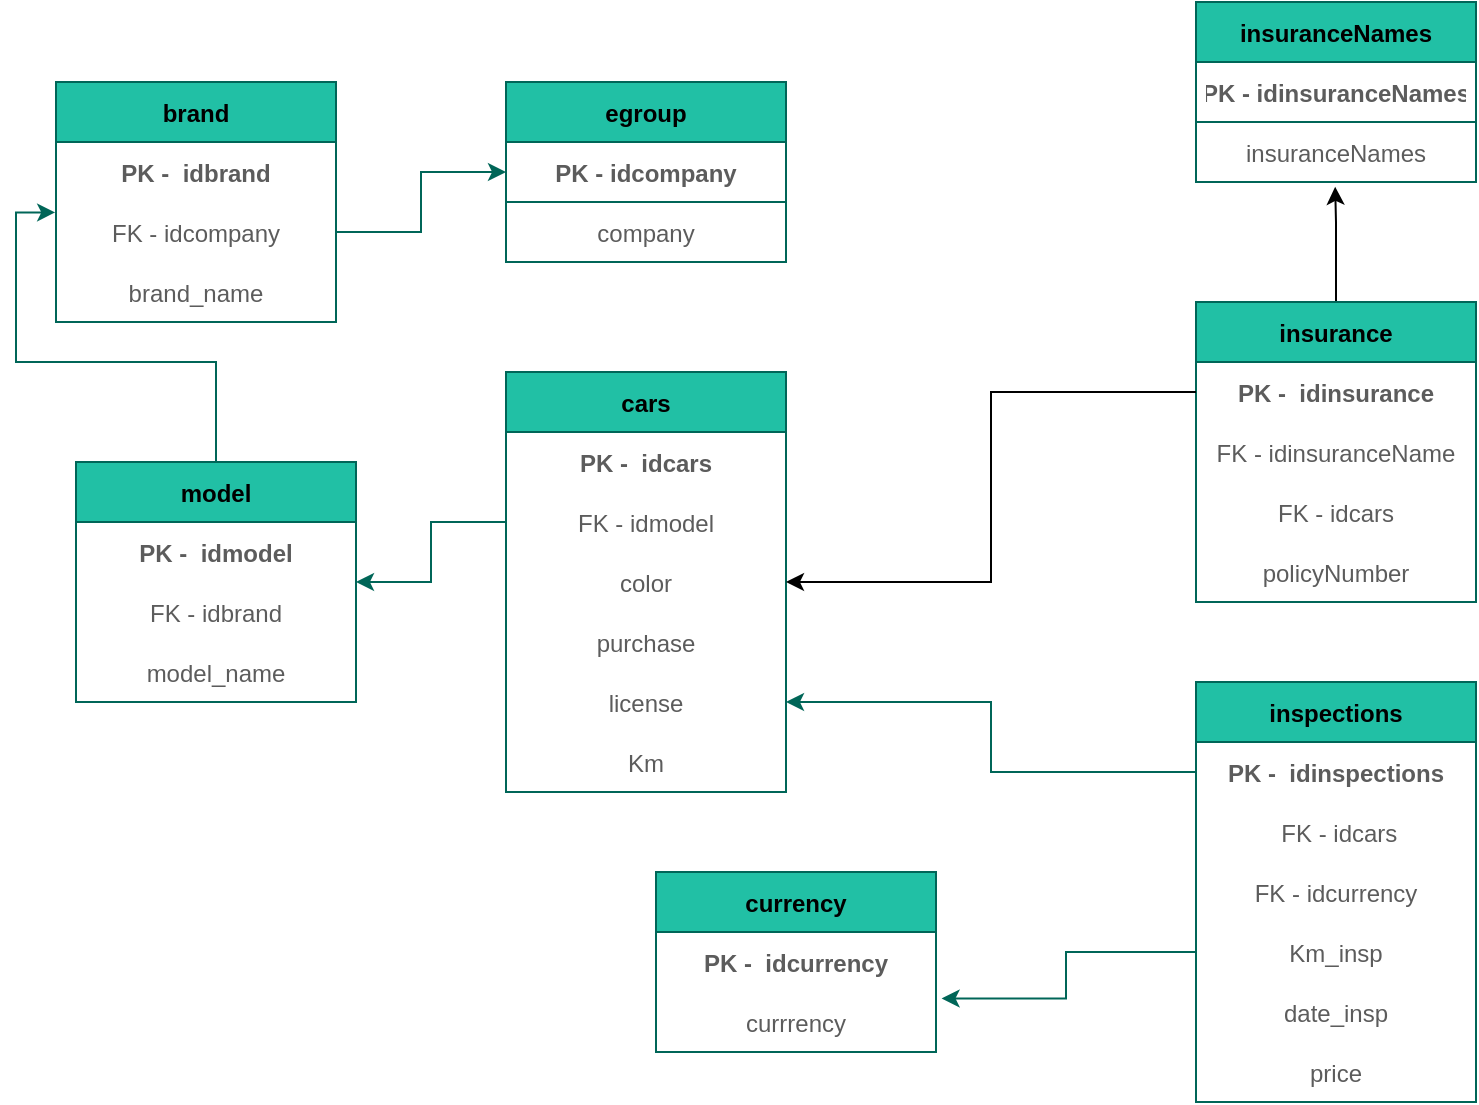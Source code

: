 <mxfile version="20.2.3" type="device"><diagram id="R2lEEEUBdFMjLlhIrx00" name="Page-1"><mxGraphModel dx="1038" dy="649" grid="1" gridSize="10" guides="1" tooltips="1" connect="1" arrows="1" fold="1" page="1" pageScale="1" pageWidth="850" pageHeight="1100" math="0" shadow="0" extFonts="Permanent Marker^https://fonts.googleapis.com/css?family=Permanent+Marker"><root><mxCell id="0"/><mxCell id="1" parent="0"/><mxCell id="J1uoBcUsxYdKNJoF5jSG-1" value="egroup" style="swimlane;fontStyle=1;childLayout=stackLayout;horizontal=1;startSize=30;horizontalStack=0;resizeParent=1;resizeParentMax=0;resizeLast=0;collapsible=1;marginBottom=0;fillColor=#21C0A5;strokeColor=#006658;swimlaneFillColor=none;fontColor=default;labelBorderColor=none;labelBackgroundColor=none;" parent="1" vertex="1"><mxGeometry x="285" y="110" width="140" height="90" as="geometry"><mxRectangle x="70" y="90" width="80" height="30" as="alternateBounds"/></mxGeometry></mxCell><mxCell id="J1uoBcUsxYdKNJoF5jSG-2" value="PK - idcompany" style="text;strokeColor=#006658;fillColor=none;align=center;verticalAlign=middle;spacingLeft=4;spacingRight=4;overflow=hidden;points=[[0,0.5],[1,0.5]];portConstraint=eastwest;rotatable=0;rounded=0;fontColor=#5C5C5C;fontStyle=1;labelBackgroundColor=none;" parent="J1uoBcUsxYdKNJoF5jSG-1" vertex="1"><mxGeometry y="30" width="140" height="30" as="geometry"/></mxCell><mxCell id="J1uoBcUsxYdKNJoF5jSG-3" value="company" style="text;strokeColor=none;fillColor=none;align=center;verticalAlign=middle;spacingLeft=4;spacingRight=4;overflow=hidden;points=[[0,0.5],[1,0.5]];portConstraint=eastwest;rotatable=0;fontColor=#5C5C5C;labelBackgroundColor=none;" parent="J1uoBcUsxYdKNJoF5jSG-1" vertex="1"><mxGeometry y="60" width="140" height="30" as="geometry"/></mxCell><mxCell id="J1uoBcUsxYdKNJoF5jSG-8" value="brand" style="swimlane;fontStyle=1;childLayout=stackLayout;horizontal=1;startSize=30;horizontalStack=0;resizeParent=1;resizeParentMax=0;resizeLast=0;collapsible=1;marginBottom=0;fontColor=#000000;strokeColor=#006658;fillColor=#21C0A5;" parent="1" vertex="1"><mxGeometry x="60" y="110" width="140" height="120" as="geometry"/></mxCell><mxCell id="J1uoBcUsxYdKNJoF5jSG-9" value="PK -  idbrand" style="text;strokeColor=none;fillColor=none;align=center;verticalAlign=middle;spacingLeft=4;spacingRight=4;overflow=hidden;points=[[0,0.5],[1,0.5]];portConstraint=eastwest;rotatable=0;fontColor=#5C5C5C;labelBackgroundColor=default;fontStyle=1" parent="J1uoBcUsxYdKNJoF5jSG-8" vertex="1"><mxGeometry y="30" width="140" height="30" as="geometry"/></mxCell><mxCell id="J1uoBcUsxYdKNJoF5jSG-13" value="FK - idcompany" style="text;strokeColor=none;fillColor=none;align=center;verticalAlign=middle;spacingLeft=4;spacingRight=4;overflow=hidden;points=[[0,0.5],[1,0.5]];portConstraint=eastwest;rotatable=0;fontColor=#5C5C5C;labelBackgroundColor=default;" parent="J1uoBcUsxYdKNJoF5jSG-8" vertex="1"><mxGeometry y="60" width="140" height="30" as="geometry"/></mxCell><mxCell id="J1uoBcUsxYdKNJoF5jSG-10" value="brand_name" style="text;strokeColor=none;fillColor=none;align=center;verticalAlign=middle;spacingLeft=4;spacingRight=4;overflow=hidden;points=[[0,0.5],[1,0.5]];portConstraint=eastwest;rotatable=0;fontColor=#5C5C5C;" parent="J1uoBcUsxYdKNJoF5jSG-8" vertex="1"><mxGeometry y="90" width="140" height="30" as="geometry"/></mxCell><mxCell id="J1uoBcUsxYdKNJoF5jSG-38" style="edgeStyle=orthogonalEdgeStyle;rounded=0;orthogonalLoop=1;jettySize=auto;html=1;entryX=-0.003;entryY=0.173;entryDx=0;entryDy=0;entryPerimeter=0;fontColor=#000000;strokeColor=#006658;fillColor=#21C0A5;" parent="1" source="J1uoBcUsxYdKNJoF5jSG-22" target="J1uoBcUsxYdKNJoF5jSG-13" edge="1"><mxGeometry relative="1" as="geometry"/></mxCell><mxCell id="J1uoBcUsxYdKNJoF5jSG-22" value="model" style="swimlane;fontStyle=1;childLayout=stackLayout;horizontal=1;startSize=30;horizontalStack=0;resizeParent=1;resizeParentMax=0;resizeLast=0;collapsible=1;marginBottom=0;fontColor=#000000;strokeColor=#006658;fillColor=#21C0A5;" parent="1" vertex="1"><mxGeometry x="70" y="300" width="140" height="120" as="geometry"/></mxCell><mxCell id="J1uoBcUsxYdKNJoF5jSG-23" value="PK -  idmodel" style="text;strokeColor=none;fillColor=none;align=center;verticalAlign=middle;spacingLeft=4;spacingRight=4;overflow=hidden;points=[[0,0.5],[1,0.5]];portConstraint=eastwest;rotatable=0;fontColor=#5C5C5C;labelBackgroundColor=default;fontStyle=1" parent="J1uoBcUsxYdKNJoF5jSG-22" vertex="1"><mxGeometry y="30" width="140" height="30" as="geometry"/></mxCell><mxCell id="J1uoBcUsxYdKNJoF5jSG-24" value="FK - idbrand" style="text;strokeColor=none;fillColor=none;align=center;verticalAlign=middle;spacingLeft=4;spacingRight=4;overflow=hidden;points=[[0,0.5],[1,0.5]];portConstraint=eastwest;rotatable=0;fontColor=#5C5C5C;labelBackgroundColor=default;" parent="J1uoBcUsxYdKNJoF5jSG-22" vertex="1"><mxGeometry y="60" width="140" height="30" as="geometry"/></mxCell><mxCell id="J1uoBcUsxYdKNJoF5jSG-25" value="model_name" style="text;strokeColor=none;fillColor=none;align=center;verticalAlign=middle;spacingLeft=4;spacingRight=4;overflow=hidden;points=[[0,0.5],[1,0.5]];portConstraint=eastwest;rotatable=0;fontColor=#5C5C5C;" parent="J1uoBcUsxYdKNJoF5jSG-22" vertex="1"><mxGeometry y="90" width="140" height="30" as="geometry"/></mxCell><mxCell id="J1uoBcUsxYdKNJoF5jSG-30" value="cars" style="swimlane;fontStyle=1;childLayout=stackLayout;horizontal=1;startSize=30;horizontalStack=0;resizeParent=1;resizeParentMax=0;resizeLast=0;collapsible=1;marginBottom=0;fontColor=#000000;strokeColor=#006658;fillColor=#21C0A5;" parent="1" vertex="1"><mxGeometry x="285" y="255" width="140" height="210" as="geometry"/></mxCell><mxCell id="J1uoBcUsxYdKNJoF5jSG-31" value="PK -  idcars" style="text;strokeColor=none;fillColor=none;align=center;verticalAlign=middle;spacingLeft=4;spacingRight=4;overflow=hidden;points=[[0,0.5],[1,0.5]];portConstraint=eastwest;rotatable=0;fontColor=#5C5C5C;labelBackgroundColor=default;fontStyle=1" parent="J1uoBcUsxYdKNJoF5jSG-30" vertex="1"><mxGeometry y="30" width="140" height="30" as="geometry"/></mxCell><mxCell id="J1uoBcUsxYdKNJoF5jSG-32" value="FK - idmodel" style="text;strokeColor=none;fillColor=none;align=center;verticalAlign=middle;spacingLeft=4;spacingRight=4;overflow=hidden;points=[[0,0.5],[1,0.5]];portConstraint=eastwest;rotatable=0;fontColor=#5C5C5C;labelBackgroundColor=default;" parent="J1uoBcUsxYdKNJoF5jSG-30" vertex="1"><mxGeometry y="60" width="140" height="30" as="geometry"/></mxCell><mxCell id="J1uoBcUsxYdKNJoF5jSG-33" value="color" style="text;strokeColor=none;fillColor=none;align=center;verticalAlign=middle;spacingLeft=4;spacingRight=4;overflow=hidden;points=[[0,0.5],[1,0.5]];portConstraint=eastwest;rotatable=0;fontColor=#5C5C5C;" parent="J1uoBcUsxYdKNJoF5jSG-30" vertex="1"><mxGeometry y="90" width="140" height="30" as="geometry"/></mxCell><mxCell id="J1uoBcUsxYdKNJoF5jSG-36" value="purchase" style="text;strokeColor=none;fillColor=none;align=center;verticalAlign=middle;spacingLeft=4;spacingRight=4;overflow=hidden;points=[[0,0.5],[1,0.5]];portConstraint=eastwest;rotatable=0;fontColor=#5C5C5C;" parent="J1uoBcUsxYdKNJoF5jSG-30" vertex="1"><mxGeometry y="120" width="140" height="30" as="geometry"/></mxCell><mxCell id="J1uoBcUsxYdKNJoF5jSG-35" value="license" style="text;strokeColor=none;fillColor=none;align=center;verticalAlign=middle;spacingLeft=4;spacingRight=4;overflow=hidden;points=[[0,0.5],[1,0.5]];portConstraint=eastwest;rotatable=0;fontColor=#5C5C5C;" parent="J1uoBcUsxYdKNJoF5jSG-30" vertex="1"><mxGeometry y="150" width="140" height="30" as="geometry"/></mxCell><mxCell id="J1uoBcUsxYdKNJoF5jSG-34" value="Km" style="text;strokeColor=none;fillColor=none;align=center;verticalAlign=middle;spacingLeft=4;spacingRight=4;overflow=hidden;points=[[0,0.5],[1,0.5]];portConstraint=eastwest;rotatable=0;fontColor=#5C5C5C;" parent="J1uoBcUsxYdKNJoF5jSG-30" vertex="1"><mxGeometry y="180" width="140" height="30" as="geometry"/></mxCell><mxCell id="J1uoBcUsxYdKNJoF5jSG-37" style="edgeStyle=orthogonalEdgeStyle;rounded=0;orthogonalLoop=1;jettySize=auto;html=1;exitX=0;exitY=0.5;exitDx=0;exitDy=0;entryX=1;entryY=0.5;entryDx=0;entryDy=0;fontColor=#000000;strokeColor=#006658;fillColor=#21C0A5;" parent="1" source="J1uoBcUsxYdKNJoF5jSG-32" target="J1uoBcUsxYdKNJoF5jSG-22" edge="1"><mxGeometry relative="1" as="geometry"/></mxCell><mxCell id="J1uoBcUsxYdKNJoF5jSG-39" style="edgeStyle=orthogonalEdgeStyle;rounded=0;orthogonalLoop=1;jettySize=auto;html=1;entryX=0;entryY=0.5;entryDx=0;entryDy=0;fontColor=#000000;strokeColor=#006658;fillColor=#21C0A5;" parent="1" source="J1uoBcUsxYdKNJoF5jSG-13" target="J1uoBcUsxYdKNJoF5jSG-2" edge="1"><mxGeometry relative="1" as="geometry"/></mxCell><mxCell id="J1uoBcUsxYdKNJoF5jSG-40" value="inspections" style="swimlane;fontStyle=1;childLayout=stackLayout;horizontal=1;startSize=30;horizontalStack=0;resizeParent=1;resizeParentMax=0;resizeLast=0;collapsible=1;marginBottom=0;fontColor=#000000;strokeColor=#006658;fillColor=#21C0A5;" parent="1" vertex="1"><mxGeometry x="630" y="410" width="140" height="210" as="geometry"/></mxCell><mxCell id="J1uoBcUsxYdKNJoF5jSG-41" value="PK -  idinspections" style="text;strokeColor=none;fillColor=none;align=center;verticalAlign=middle;spacingLeft=4;spacingRight=4;overflow=hidden;points=[[0,0.5],[1,0.5]];portConstraint=eastwest;rotatable=0;fontColor=#5C5C5C;labelBackgroundColor=default;fontStyle=1" parent="J1uoBcUsxYdKNJoF5jSG-40" vertex="1"><mxGeometry y="30" width="140" height="30" as="geometry"/></mxCell><mxCell id="J1uoBcUsxYdKNJoF5jSG-42" value=" FK - idcars" style="text;strokeColor=none;fillColor=none;align=center;verticalAlign=middle;spacingLeft=4;spacingRight=4;overflow=hidden;points=[[0,0.5],[1,0.5]];portConstraint=eastwest;rotatable=0;fontColor=#5C5C5C;labelBackgroundColor=default;fontStyle=0" parent="J1uoBcUsxYdKNJoF5jSG-40" vertex="1"><mxGeometry y="60" width="140" height="30" as="geometry"/></mxCell><mxCell id="J1uoBcUsxYdKNJoF5jSG-51" value="FK - idcurrency" style="text;strokeColor=none;fillColor=none;align=center;verticalAlign=middle;spacingLeft=4;spacingRight=4;overflow=hidden;points=[[0,0.5],[1,0.5]];portConstraint=eastwest;rotatable=0;fontColor=#5C5C5C;labelBackgroundColor=default;fontStyle=0" parent="J1uoBcUsxYdKNJoF5jSG-40" vertex="1"><mxGeometry y="90" width="140" height="30" as="geometry"/></mxCell><mxCell id="J1uoBcUsxYdKNJoF5jSG-44" value="Km_insp" style="text;strokeColor=none;fillColor=none;align=center;verticalAlign=middle;spacingLeft=4;spacingRight=4;overflow=hidden;points=[[0,0.5],[1,0.5]];portConstraint=eastwest;rotatable=0;fontColor=#5C5C5C;" parent="J1uoBcUsxYdKNJoF5jSG-40" vertex="1"><mxGeometry y="120" width="140" height="30" as="geometry"/></mxCell><mxCell id="J1uoBcUsxYdKNJoF5jSG-45" value="date_insp" style="text;strokeColor=none;fillColor=none;align=center;verticalAlign=middle;spacingLeft=4;spacingRight=4;overflow=hidden;points=[[0,0.5],[1,0.5]];portConstraint=eastwest;rotatable=0;fontColor=#5C5C5C;" parent="J1uoBcUsxYdKNJoF5jSG-40" vertex="1"><mxGeometry y="150" width="140" height="30" as="geometry"/></mxCell><mxCell id="J1uoBcUsxYdKNJoF5jSG-46" value="price" style="text;strokeColor=none;fillColor=none;align=center;verticalAlign=middle;spacingLeft=4;spacingRight=4;overflow=hidden;points=[[0,0.5],[1,0.5]];portConstraint=eastwest;rotatable=0;fontColor=#5C5C5C;" parent="J1uoBcUsxYdKNJoF5jSG-40" vertex="1"><mxGeometry y="180" width="140" height="30" as="geometry"/></mxCell><mxCell id="J1uoBcUsxYdKNJoF5jSG-47" value="currency" style="swimlane;fontStyle=1;childLayout=stackLayout;horizontal=1;startSize=30;horizontalStack=0;resizeParent=1;resizeParentMax=0;resizeLast=0;collapsible=1;marginBottom=0;fontColor=#000000;strokeColor=#006658;fillColor=#21C0A5;" parent="1" vertex="1"><mxGeometry x="360" y="505" width="140" height="90" as="geometry"/></mxCell><mxCell id="J1uoBcUsxYdKNJoF5jSG-48" value="PK -  idcurrency" style="text;strokeColor=none;fillColor=none;align=center;verticalAlign=middle;spacingLeft=4;spacingRight=4;overflow=hidden;points=[[0,0.5],[1,0.5]];portConstraint=eastwest;rotatable=0;fontColor=#5C5C5C;labelBackgroundColor=default;fontStyle=1" parent="J1uoBcUsxYdKNJoF5jSG-47" vertex="1"><mxGeometry y="30" width="140" height="30" as="geometry"/></mxCell><mxCell id="J1uoBcUsxYdKNJoF5jSG-50" value="currrency" style="text;strokeColor=none;fillColor=none;align=center;verticalAlign=middle;spacingLeft=4;spacingRight=4;overflow=hidden;points=[[0,0.5],[1,0.5]];portConstraint=eastwest;rotatable=0;fontColor=#5C5C5C;" parent="J1uoBcUsxYdKNJoF5jSG-47" vertex="1"><mxGeometry y="60" width="140" height="30" as="geometry"/></mxCell><mxCell id="J1uoBcUsxYdKNJoF5jSG-52" style="edgeStyle=orthogonalEdgeStyle;rounded=0;orthogonalLoop=1;jettySize=auto;html=1;exitX=0;exitY=0.5;exitDx=0;exitDy=0;entryX=1.02;entryY=0.107;entryDx=0;entryDy=0;entryPerimeter=0;fontColor=#000000;strokeColor=#006658;fillColor=#21C0A5;" parent="1" source="J1uoBcUsxYdKNJoF5jSG-44" target="J1uoBcUsxYdKNJoF5jSG-50" edge="1"><mxGeometry relative="1" as="geometry"/></mxCell><mxCell id="J1uoBcUsxYdKNJoF5jSG-53" style="edgeStyle=orthogonalEdgeStyle;rounded=0;orthogonalLoop=1;jettySize=auto;html=1;exitX=0;exitY=0.5;exitDx=0;exitDy=0;entryX=1;entryY=0.5;entryDx=0;entryDy=0;fontColor=#000000;strokeColor=#006658;fillColor=#21C0A5;" parent="1" source="J1uoBcUsxYdKNJoF5jSG-41" target="J1uoBcUsxYdKNJoF5jSG-35" edge="1"><mxGeometry relative="1" as="geometry"/></mxCell><mxCell id="yIbRyZINkvTb8sQVOscu-14" style="edgeStyle=orthogonalEdgeStyle;rounded=0;orthogonalLoop=1;jettySize=auto;html=1;exitX=0.5;exitY=0;exitDx=0;exitDy=0;entryX=0.497;entryY=1.08;entryDx=0;entryDy=0;entryPerimeter=0;" parent="1" source="yIbRyZINkvTb8sQVOscu-2" target="yIbRyZINkvTb8sQVOscu-11" edge="1"><mxGeometry relative="1" as="geometry"><Array as="points"><mxPoint x="700" y="180"/><mxPoint x="700" y="180"/></Array></mxGeometry></mxCell><mxCell id="yIbRyZINkvTb8sQVOscu-2" value="insurance" style="swimlane;fontStyle=1;childLayout=stackLayout;horizontal=1;startSize=30;horizontalStack=0;resizeParent=1;resizeParentMax=0;resizeLast=0;collapsible=1;marginBottom=0;fontColor=#000000;strokeColor=#006658;fillColor=#21C0A5;" parent="1" vertex="1"><mxGeometry x="630" y="220" width="140" height="150" as="geometry"/></mxCell><mxCell id="yIbRyZINkvTb8sQVOscu-3" value="PK -  idinsurance" style="text;strokeColor=none;fillColor=none;align=center;verticalAlign=middle;spacingLeft=4;spacingRight=4;overflow=hidden;points=[[0,0.5],[1,0.5]];portConstraint=eastwest;rotatable=0;fontColor=#5C5C5C;labelBackgroundColor=default;fontStyle=1" parent="yIbRyZINkvTb8sQVOscu-2" vertex="1"><mxGeometry y="30" width="140" height="30" as="geometry"/></mxCell><mxCell id="yIbRyZINkvTb8sQVOscu-4" value="FK - idinsuranceName" style="text;strokeColor=none;fillColor=none;align=center;verticalAlign=middle;spacingLeft=4;spacingRight=4;overflow=hidden;points=[[0,0.5],[1,0.5]];portConstraint=eastwest;rotatable=0;fontColor=#5C5C5C;labelBackgroundColor=default;" parent="yIbRyZINkvTb8sQVOscu-2" vertex="1"><mxGeometry y="60" width="140" height="30" as="geometry"/></mxCell><mxCell id="yIbRyZINkvTb8sQVOscu-5" value="FK - idcars" style="text;strokeColor=none;fillColor=none;align=center;verticalAlign=middle;spacingLeft=4;spacingRight=4;overflow=hidden;points=[[0,0.5],[1,0.5]];portConstraint=eastwest;rotatable=0;fontColor=#5C5C5C;" parent="yIbRyZINkvTb8sQVOscu-2" vertex="1"><mxGeometry y="90" width="140" height="30" as="geometry"/></mxCell><mxCell id="yIbRyZINkvTb8sQVOscu-6" value="policyNumber" style="text;strokeColor=none;fillColor=none;align=center;verticalAlign=middle;spacingLeft=4;spacingRight=4;overflow=hidden;points=[[0,0.5],[1,0.5]];portConstraint=eastwest;rotatable=0;fontColor=#5C5C5C;" parent="yIbRyZINkvTb8sQVOscu-2" vertex="1"><mxGeometry y="120" width="140" height="30" as="geometry"/></mxCell><mxCell id="yIbRyZINkvTb8sQVOscu-9" value="insuranceNames" style="swimlane;fontStyle=1;childLayout=stackLayout;horizontal=1;startSize=30;horizontalStack=0;resizeParent=1;resizeParentMax=0;resizeLast=0;collapsible=1;marginBottom=0;fillColor=#21C0A5;strokeColor=#006658;swimlaneFillColor=none;fontColor=default;labelBorderColor=none;labelBackgroundColor=none;" parent="1" vertex="1"><mxGeometry x="630" y="70" width="140" height="90" as="geometry"><mxRectangle x="70" y="90" width="80" height="30" as="alternateBounds"/></mxGeometry></mxCell><mxCell id="yIbRyZINkvTb8sQVOscu-10" value="PK - idinsuranceNames" style="text;strokeColor=#006658;fillColor=none;align=center;verticalAlign=middle;spacingLeft=4;spacingRight=4;overflow=hidden;points=[[0,0.5],[1,0.5]];portConstraint=eastwest;rotatable=0;rounded=0;fontColor=#5C5C5C;fontStyle=1;labelBackgroundColor=none;" parent="yIbRyZINkvTb8sQVOscu-9" vertex="1"><mxGeometry y="30" width="140" height="30" as="geometry"/></mxCell><mxCell id="yIbRyZINkvTb8sQVOscu-11" value="insuranceNames" style="text;strokeColor=none;fillColor=none;align=center;verticalAlign=middle;spacingLeft=4;spacingRight=4;overflow=hidden;points=[[0,0.5],[1,0.5]];portConstraint=eastwest;rotatable=0;fontColor=#5C5C5C;labelBackgroundColor=none;" parent="yIbRyZINkvTb8sQVOscu-9" vertex="1"><mxGeometry y="60" width="140" height="30" as="geometry"/></mxCell><mxCell id="yIbRyZINkvTb8sQVOscu-12" style="edgeStyle=orthogonalEdgeStyle;rounded=0;orthogonalLoop=1;jettySize=auto;html=1;exitX=0;exitY=0.5;exitDx=0;exitDy=0;entryX=1;entryY=0.5;entryDx=0;entryDy=0;" parent="1" source="yIbRyZINkvTb8sQVOscu-3" target="J1uoBcUsxYdKNJoF5jSG-33" edge="1"><mxGeometry relative="1" as="geometry"/></mxCell></root></mxGraphModel></diagram></mxfile>